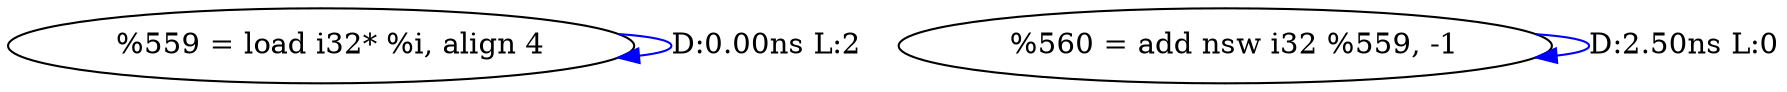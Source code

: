 digraph {
Node0x2d3b200[label="  %559 = load i32* %i, align 4"];
Node0x2d3b200 -> Node0x2d3b200[label="D:0.00ns L:2",color=blue];
Node0x2d3b2e0[label="  %560 = add nsw i32 %559, -1"];
Node0x2d3b2e0 -> Node0x2d3b2e0[label="D:2.50ns L:0",color=blue];
}
